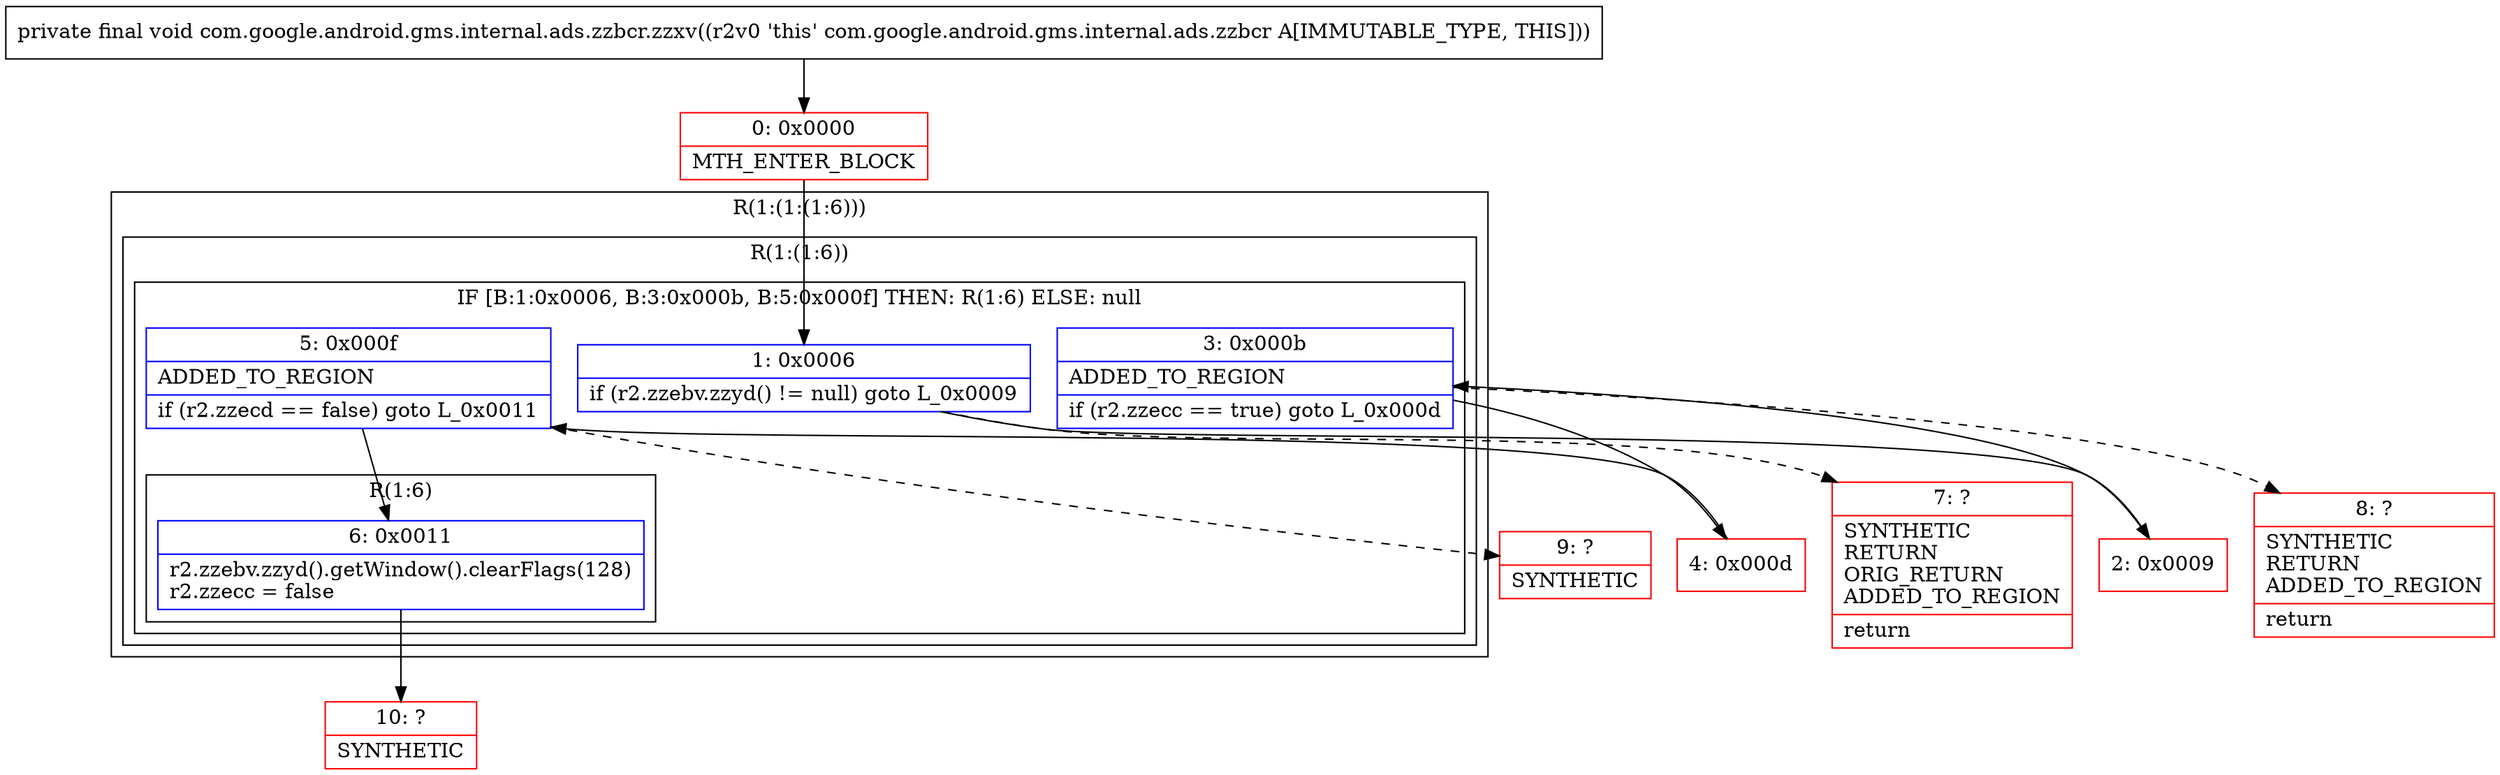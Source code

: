 digraph "CFG forcom.google.android.gms.internal.ads.zzbcr.zzxv()V" {
subgraph cluster_Region_2042299697 {
label = "R(1:(1:(1:6)))";
node [shape=record,color=blue];
subgraph cluster_Region_1207657790 {
label = "R(1:(1:6))";
node [shape=record,color=blue];
subgraph cluster_IfRegion_1063972147 {
label = "IF [B:1:0x0006, B:3:0x000b, B:5:0x000f] THEN: R(1:6) ELSE: null";
node [shape=record,color=blue];
Node_1 [shape=record,label="{1\:\ 0x0006|if (r2.zzebv.zzyd() != null) goto L_0x0009\l}"];
Node_3 [shape=record,label="{3\:\ 0x000b|ADDED_TO_REGION\l|if (r2.zzecc == true) goto L_0x000d\l}"];
Node_5 [shape=record,label="{5\:\ 0x000f|ADDED_TO_REGION\l|if (r2.zzecd == false) goto L_0x0011\l}"];
subgraph cluster_Region_1651772976 {
label = "R(1:6)";
node [shape=record,color=blue];
Node_6 [shape=record,label="{6\:\ 0x0011|r2.zzebv.zzyd().getWindow().clearFlags(128)\lr2.zzecc = false\l}"];
}
}
}
}
Node_0 [shape=record,color=red,label="{0\:\ 0x0000|MTH_ENTER_BLOCK\l}"];
Node_2 [shape=record,color=red,label="{2\:\ 0x0009}"];
Node_4 [shape=record,color=red,label="{4\:\ 0x000d}"];
Node_7 [shape=record,color=red,label="{7\:\ ?|SYNTHETIC\lRETURN\lORIG_RETURN\lADDED_TO_REGION\l|return\l}"];
Node_8 [shape=record,color=red,label="{8\:\ ?|SYNTHETIC\lRETURN\lADDED_TO_REGION\l|return\l}"];
Node_9 [shape=record,color=red,label="{9\:\ ?|SYNTHETIC\l}"];
Node_10 [shape=record,color=red,label="{10\:\ ?|SYNTHETIC\l}"];
MethodNode[shape=record,label="{private final void com.google.android.gms.internal.ads.zzbcr.zzxv((r2v0 'this' com.google.android.gms.internal.ads.zzbcr A[IMMUTABLE_TYPE, THIS])) }"];
MethodNode -> Node_0;
Node_1 -> Node_2;
Node_1 -> Node_7[style=dashed];
Node_3 -> Node_4;
Node_3 -> Node_8[style=dashed];
Node_5 -> Node_6;
Node_5 -> Node_9[style=dashed];
Node_6 -> Node_10;
Node_0 -> Node_1;
Node_2 -> Node_3;
Node_4 -> Node_5;
}

